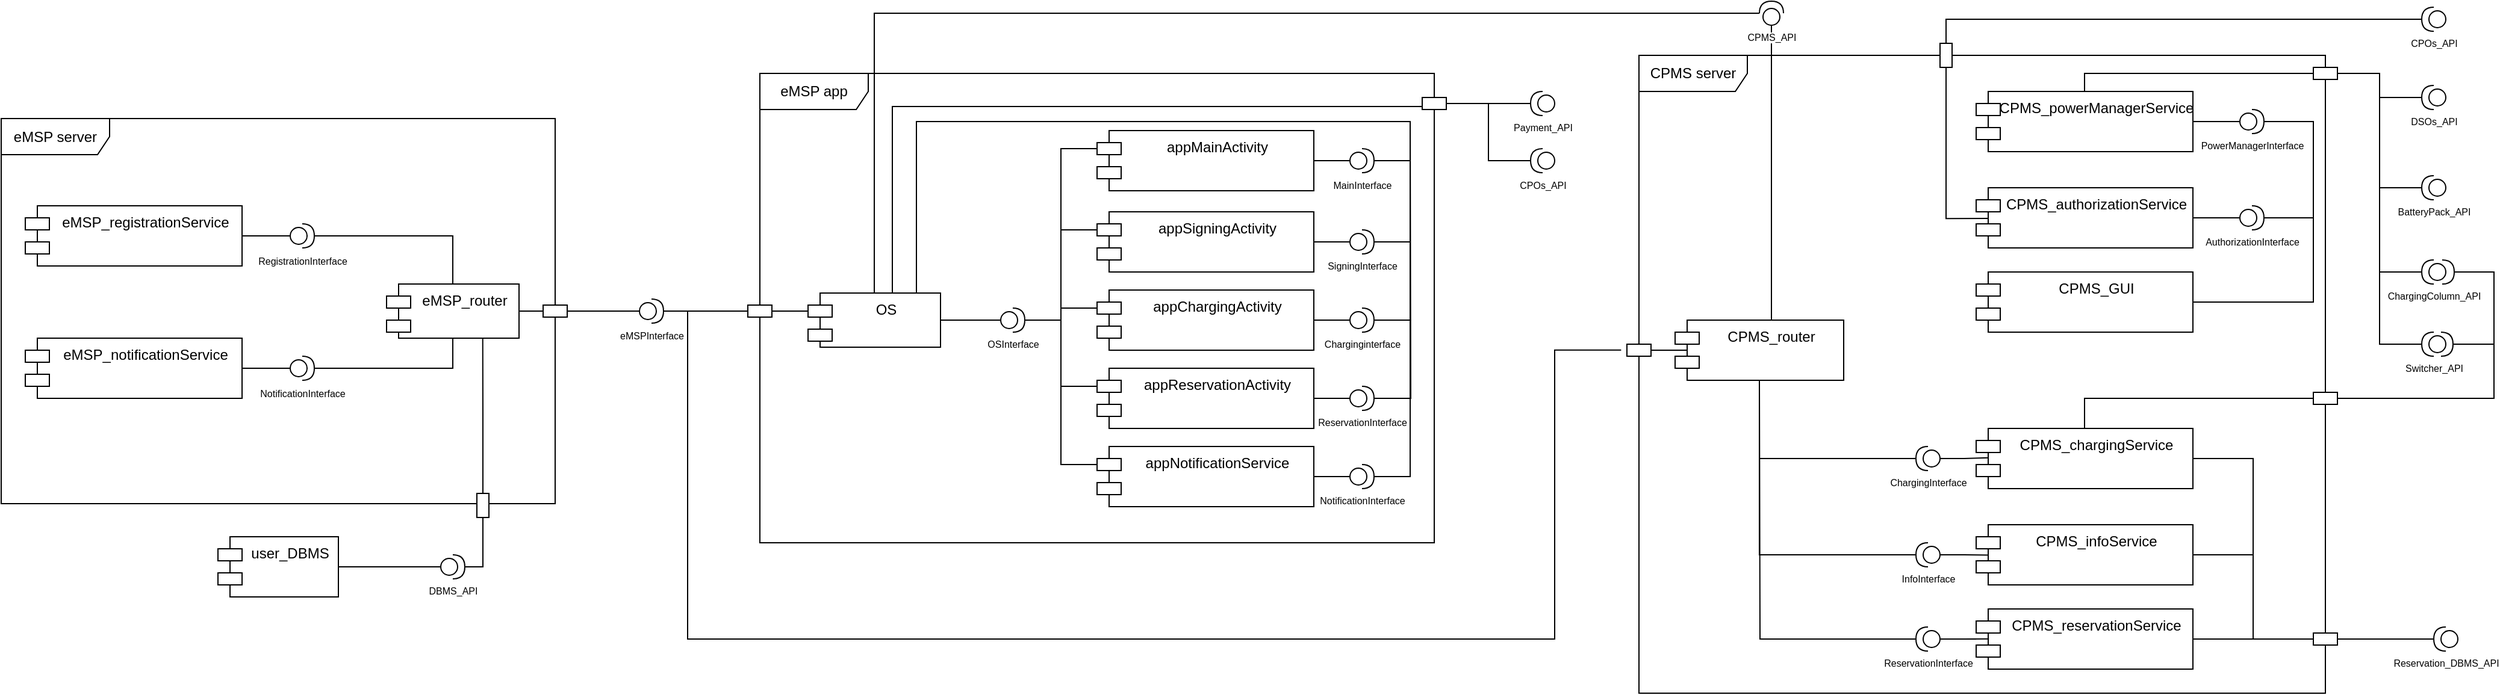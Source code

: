 <mxfile version="20.8.2" type="device"><diagram id="mdkHQGFAIxl82szfIysW" name="Page-1"><mxGraphModel dx="955" dy="492" grid="1" gridSize="10" guides="1" tooltips="1" connect="1" arrows="1" fold="1" page="1" pageScale="1" pageWidth="850" pageHeight="1100" math="0" shadow="0"><root><mxCell id="0"/><mxCell id="1" parent="0"/><mxCell id="HmiX6-Q9uPNIa0NKtFiy-1" value="user_DBMS" style="shape=module;align=left;spacingLeft=20;align=center;verticalAlign=top;" parent="1" vertex="1"><mxGeometry x="410" y="485" width="100" height="50" as="geometry"/></mxCell><mxCell id="HmiX6-Q9uPNIa0NKtFiy-10" value="eMSP server" style="shape=umlFrame;whiteSpace=wrap;html=1;width=90;height=30;" parent="1" vertex="1"><mxGeometry x="230" y="137.5" width="460" height="320" as="geometry"/></mxCell><mxCell id="HmiX6-Q9uPNIa0NKtFiy-11" value="eMSP_registrationService" style="shape=module;align=left;spacingLeft=20;align=center;verticalAlign=top;" parent="1" vertex="1"><mxGeometry x="250" y="210" width="180" height="50" as="geometry"/></mxCell><mxCell id="HmiX6-Q9uPNIa0NKtFiy-12" value="eMSP_notificationService" style="shape=module;align=left;spacingLeft=20;align=center;verticalAlign=top;" parent="1" vertex="1"><mxGeometry x="250" y="320" width="180" height="50" as="geometry"/></mxCell><mxCell id="HmiX6-Q9uPNIa0NKtFiy-72" style="edgeStyle=orthogonalEdgeStyle;rounded=0;orthogonalLoop=1;jettySize=auto;html=1;exitX=1;exitY=0.5;exitDx=0;exitDy=0;entryX=0;entryY=0.5;entryDx=0;entryDy=0;fontSize=8;endArrow=none;endFill=0;" parent="1" source="HmiX6-Q9uPNIa0NKtFiy-13" target="HmiX6-Q9uPNIa0NKtFiy-67" edge="1"><mxGeometry relative="1" as="geometry"/></mxCell><mxCell id="HmiX6-Q9uPNIa0NKtFiy-13" value="eMSP_router" style="shape=module;align=left;spacingLeft=20;align=center;verticalAlign=top;" parent="1" vertex="1"><mxGeometry x="550" y="275" width="110" height="45" as="geometry"/></mxCell><mxCell id="HmiX6-Q9uPNIa0NKtFiy-17" style="edgeStyle=orthogonalEdgeStyle;rounded=0;orthogonalLoop=1;jettySize=auto;html=1;endArrow=none;endFill=0;" parent="1" source="HmiX6-Q9uPNIa0NKtFiy-16" target="HmiX6-Q9uPNIa0NKtFiy-13" edge="1"><mxGeometry relative="1" as="geometry"/></mxCell><mxCell id="HmiX6-Q9uPNIa0NKtFiy-18" style="edgeStyle=orthogonalEdgeStyle;rounded=0;orthogonalLoop=1;jettySize=auto;html=1;exitX=0;exitY=0.5;exitDx=0;exitDy=0;exitPerimeter=0;entryX=1;entryY=0.5;entryDx=0;entryDy=0;endArrow=none;endFill=0;" parent="1" source="HmiX6-Q9uPNIa0NKtFiy-16" target="HmiX6-Q9uPNIa0NKtFiy-11" edge="1"><mxGeometry relative="1" as="geometry"/></mxCell><mxCell id="HmiX6-Q9uPNIa0NKtFiy-16" value="&lt;font style=&quot;font-size: 8px;&quot;&gt;RegistrationInterface&lt;/font&gt;" style="shape=providedRequiredInterface;html=1;verticalLabelPosition=bottom;sketch=0;" parent="1" vertex="1"><mxGeometry x="470" y="225" width="20" height="20" as="geometry"/></mxCell><mxCell id="HmiX6-Q9uPNIa0NKtFiy-23" style="edgeStyle=orthogonalEdgeStyle;rounded=0;orthogonalLoop=1;jettySize=auto;html=1;entryX=1;entryY=0.5;entryDx=0;entryDy=0;endArrow=none;endFill=0;" parent="1" source="HmiX6-Q9uPNIa0NKtFiy-22" target="HmiX6-Q9uPNIa0NKtFiy-12" edge="1"><mxGeometry relative="1" as="geometry"/></mxCell><mxCell id="HmiX6-Q9uPNIa0NKtFiy-24" style="edgeStyle=orthogonalEdgeStyle;rounded=0;orthogonalLoop=1;jettySize=auto;html=1;entryX=0.5;entryY=1;entryDx=0;entryDy=0;endArrow=none;endFill=0;" parent="1" source="HmiX6-Q9uPNIa0NKtFiy-22" target="HmiX6-Q9uPNIa0NKtFiy-13" edge="1"><mxGeometry relative="1" as="geometry"/></mxCell><mxCell id="HmiX6-Q9uPNIa0NKtFiy-22" value="&lt;font style=&quot;font-size: 8px;&quot;&gt;NotificationInterface&lt;/font&gt;" style="shape=providedRequiredInterface;html=1;verticalLabelPosition=bottom;sketch=0;" parent="1" vertex="1"><mxGeometry x="470" y="335" width="20" height="20" as="geometry"/></mxCell><mxCell id="HmiX6-Q9uPNIa0NKtFiy-25" value="eMSP app" style="shape=umlFrame;whiteSpace=wrap;html=1;width=90;height=30;movable=1;resizable=1;rotatable=1;deletable=1;editable=1;connectable=1;" parent="1" vertex="1"><mxGeometry x="860" y="100" width="560" height="390" as="geometry"/></mxCell><mxCell id="HmiX6-Q9uPNIa0NKtFiy-26" value="appMainActivity" style="shape=module;align=left;spacingLeft=20;align=center;verticalAlign=top;" parent="1" vertex="1"><mxGeometry x="1140" y="147.5" width="180" height="50" as="geometry"/></mxCell><mxCell id="HmiX6-Q9uPNIa0NKtFiy-71" style="edgeStyle=orthogonalEdgeStyle;rounded=0;orthogonalLoop=1;jettySize=auto;html=1;entryX=1;entryY=0.5;entryDx=0;entryDy=0;fontSize=8;endArrow=none;endFill=0;exitX=0;exitY=0;exitDx=0;exitDy=15;exitPerimeter=0;" parent="1" source="HmiX6-Q9uPNIa0NKtFiy-28" target="HmiX6-Q9uPNIa0NKtFiy-64" edge="1"><mxGeometry relative="1" as="geometry"/></mxCell><mxCell id="HmiX6-Q9uPNIa0NKtFiy-166" style="edgeStyle=orthogonalEdgeStyle;rounded=0;orthogonalLoop=1;jettySize=auto;html=1;entryX=0;entryY=0.75;entryDx=0;entryDy=0;fontSize=8;endArrow=none;endFill=0;" parent="1" source="HmiX6-Q9uPNIa0NKtFiy-28" target="HmiX6-Q9uPNIa0NKtFiy-76" edge="1"><mxGeometry relative="1" as="geometry"><Array as="points"><mxPoint x="970" y="128"/></Array></mxGeometry></mxCell><mxCell id="HmiX6-Q9uPNIa0NKtFiy-28" value="OS&#10;" style="shape=module;align=left;spacingLeft=20;align=center;verticalAlign=top;" parent="1" vertex="1"><mxGeometry x="900" y="282.5" width="110" height="45" as="geometry"/></mxCell><mxCell id="HmiX6-Q9uPNIa0NKtFiy-36" value="appSigningActivity" style="shape=module;align=left;spacingLeft=20;align=center;verticalAlign=top;" parent="1" vertex="1"><mxGeometry x="1140" y="215" width="180" height="50" as="geometry"/></mxCell><mxCell id="HmiX6-Q9uPNIa0NKtFiy-37" value="appChargingActivity" style="shape=module;align=left;spacingLeft=20;align=center;verticalAlign=top;" parent="1" vertex="1"><mxGeometry x="1140" y="280" width="180" height="50" as="geometry"/></mxCell><mxCell id="HmiX6-Q9uPNIa0NKtFiy-38" value="appReservationActivity" style="shape=module;align=left;spacingLeft=20;align=center;verticalAlign=top;" parent="1" vertex="1"><mxGeometry x="1140" y="345" width="180" height="50" as="geometry"/></mxCell><mxCell id="HmiX6-Q9uPNIa0NKtFiy-39" value="appNotificationService" style="shape=module;align=left;spacingLeft=20;align=center;verticalAlign=top;" parent="1" vertex="1"><mxGeometry x="1140" y="410" width="180" height="50" as="geometry"/></mxCell><mxCell id="HmiX6-Q9uPNIa0NKtFiy-42" style="edgeStyle=orthogonalEdgeStyle;rounded=0;orthogonalLoop=1;jettySize=auto;html=1;entryX=0;entryY=0;entryDx=0;entryDy=15;entryPerimeter=0;fontSize=8;endArrow=none;endFill=0;" parent="1" source="HmiX6-Q9uPNIa0NKtFiy-41" target="HmiX6-Q9uPNIa0NKtFiy-37" edge="1"><mxGeometry relative="1" as="geometry"/></mxCell><mxCell id="HmiX6-Q9uPNIa0NKtFiy-43" style="edgeStyle=orthogonalEdgeStyle;rounded=0;orthogonalLoop=1;jettySize=auto;html=1;entryX=0;entryY=0;entryDx=0;entryDy=15;entryPerimeter=0;fontSize=8;endArrow=none;endFill=0;" parent="1" source="HmiX6-Q9uPNIa0NKtFiy-41" target="HmiX6-Q9uPNIa0NKtFiy-36" edge="1"><mxGeometry relative="1" as="geometry"/></mxCell><mxCell id="HmiX6-Q9uPNIa0NKtFiy-44" style="edgeStyle=orthogonalEdgeStyle;rounded=0;orthogonalLoop=1;jettySize=auto;html=1;entryX=0;entryY=0;entryDx=0;entryDy=15;entryPerimeter=0;fontSize=8;endArrow=none;endFill=0;" parent="1" source="HmiX6-Q9uPNIa0NKtFiy-41" target="HmiX6-Q9uPNIa0NKtFiy-26" edge="1"><mxGeometry relative="1" as="geometry"/></mxCell><mxCell id="HmiX6-Q9uPNIa0NKtFiy-45" style="edgeStyle=orthogonalEdgeStyle;rounded=0;orthogonalLoop=1;jettySize=auto;html=1;entryX=0;entryY=0;entryDx=0;entryDy=15;entryPerimeter=0;fontSize=8;endArrow=none;endFill=0;" parent="1" source="HmiX6-Q9uPNIa0NKtFiy-41" target="HmiX6-Q9uPNIa0NKtFiy-38" edge="1"><mxGeometry relative="1" as="geometry"/></mxCell><mxCell id="HmiX6-Q9uPNIa0NKtFiy-46" style="edgeStyle=orthogonalEdgeStyle;rounded=0;orthogonalLoop=1;jettySize=auto;html=1;entryX=0;entryY=0;entryDx=0;entryDy=15;entryPerimeter=0;fontSize=8;endArrow=none;endFill=0;" parent="1" source="HmiX6-Q9uPNIa0NKtFiy-41" target="HmiX6-Q9uPNIa0NKtFiy-39" edge="1"><mxGeometry relative="1" as="geometry"/></mxCell><mxCell id="HmiX6-Q9uPNIa0NKtFiy-47" style="edgeStyle=orthogonalEdgeStyle;rounded=0;orthogonalLoop=1;jettySize=auto;html=1;fontSize=8;endArrow=none;endFill=0;entryX=1;entryY=0.5;entryDx=0;entryDy=0;" parent="1" source="HmiX6-Q9uPNIa0NKtFiy-41" target="HmiX6-Q9uPNIa0NKtFiy-28" edge="1"><mxGeometry relative="1" as="geometry"><mxPoint x="1010" y="302.5" as="targetPoint"/><Array as="points"/></mxGeometry></mxCell><mxCell id="HmiX6-Q9uPNIa0NKtFiy-41" value="OSInterface" style="shape=providedRequiredInterface;html=1;verticalLabelPosition=bottom;sketch=0;fontSize=8;" parent="1" vertex="1"><mxGeometry x="1060" y="295" width="20" height="20" as="geometry"/></mxCell><mxCell id="HmiX6-Q9uPNIa0NKtFiy-57" style="edgeStyle=orthogonalEdgeStyle;rounded=0;orthogonalLoop=1;jettySize=auto;html=1;entryX=1;entryY=0.5;entryDx=0;entryDy=0;fontSize=8;endArrow=none;endFill=0;" parent="1" source="HmiX6-Q9uPNIa0NKtFiy-48" target="HmiX6-Q9uPNIa0NKtFiy-26" edge="1"><mxGeometry relative="1" as="geometry"/></mxCell><mxCell id="HmiX6-Q9uPNIa0NKtFiy-58" style="edgeStyle=orthogonalEdgeStyle;rounded=0;orthogonalLoop=1;jettySize=auto;html=1;fontSize=8;endArrow=none;endFill=0;" parent="1" source="HmiX6-Q9uPNIa0NKtFiy-48" edge="1"><mxGeometry relative="1" as="geometry"><mxPoint x="990" y="282" as="targetPoint"/><Array as="points"><mxPoint x="1400" y="172"/><mxPoint x="1400" y="140"/><mxPoint x="990" y="140"/><mxPoint x="990" y="282"/></Array></mxGeometry></mxCell><mxCell id="HmiX6-Q9uPNIa0NKtFiy-48" value="MainInterface" style="shape=providedRequiredInterface;html=1;verticalLabelPosition=bottom;sketch=0;fontSize=8;" parent="1" vertex="1"><mxGeometry x="1350" y="162.5" width="20" height="20" as="geometry"/></mxCell><mxCell id="HmiX6-Q9uPNIa0NKtFiy-56" style="edgeStyle=orthogonalEdgeStyle;rounded=0;orthogonalLoop=1;jettySize=auto;html=1;entryX=1;entryY=0.5;entryDx=0;entryDy=0;fontSize=8;endArrow=none;endFill=0;" parent="1" source="HmiX6-Q9uPNIa0NKtFiy-49" target="HmiX6-Q9uPNIa0NKtFiy-36" edge="1"><mxGeometry relative="1" as="geometry"/></mxCell><mxCell id="HmiX6-Q9uPNIa0NKtFiy-60" style="edgeStyle=orthogonalEdgeStyle;rounded=0;orthogonalLoop=1;jettySize=auto;html=1;fontSize=8;endArrow=none;endFill=0;" parent="1" source="HmiX6-Q9uPNIa0NKtFiy-49" edge="1"><mxGeometry relative="1" as="geometry"><mxPoint x="1400" y="140" as="targetPoint"/><Array as="points"><mxPoint x="1400" y="240"/><mxPoint x="1400" y="170"/></Array></mxGeometry></mxCell><mxCell id="HmiX6-Q9uPNIa0NKtFiy-49" value="SigningInterface" style="shape=providedRequiredInterface;html=1;verticalLabelPosition=bottom;sketch=0;fontSize=8;" parent="1" vertex="1"><mxGeometry x="1350" y="230" width="20" height="20" as="geometry"/></mxCell><mxCell id="HmiX6-Q9uPNIa0NKtFiy-55" style="edgeStyle=orthogonalEdgeStyle;rounded=0;orthogonalLoop=1;jettySize=auto;html=1;entryX=1;entryY=0.5;entryDx=0;entryDy=0;fontSize=8;endArrow=none;endFill=0;" parent="1" source="HmiX6-Q9uPNIa0NKtFiy-50" target="HmiX6-Q9uPNIa0NKtFiy-37" edge="1"><mxGeometry relative="1" as="geometry"/></mxCell><mxCell id="HmiX6-Q9uPNIa0NKtFiy-61" style="edgeStyle=orthogonalEdgeStyle;rounded=0;orthogonalLoop=1;jettySize=auto;html=1;fontSize=8;endArrow=none;endFill=0;" parent="1" source="HmiX6-Q9uPNIa0NKtFiy-50" edge="1"><mxGeometry relative="1" as="geometry"><mxPoint x="1400" y="140" as="targetPoint"/><Array as="points"><mxPoint x="1400" y="305"/><mxPoint x="1400" y="240"/></Array></mxGeometry></mxCell><mxCell id="HmiX6-Q9uPNIa0NKtFiy-50" value="Charginginterface" style="shape=providedRequiredInterface;html=1;verticalLabelPosition=bottom;sketch=0;fontSize=8;" parent="1" vertex="1"><mxGeometry x="1350" y="295" width="20" height="20" as="geometry"/></mxCell><mxCell id="HmiX6-Q9uPNIa0NKtFiy-54" style="edgeStyle=orthogonalEdgeStyle;rounded=0;orthogonalLoop=1;jettySize=auto;html=1;entryX=1;entryY=0.5;entryDx=0;entryDy=0;fontSize=8;endArrow=none;endFill=0;" parent="1" source="HmiX6-Q9uPNIa0NKtFiy-51" target="HmiX6-Q9uPNIa0NKtFiy-38" edge="1"><mxGeometry relative="1" as="geometry"/></mxCell><mxCell id="HmiX6-Q9uPNIa0NKtFiy-73" style="edgeStyle=orthogonalEdgeStyle;rounded=0;orthogonalLoop=1;jettySize=auto;html=1;fontSize=8;endArrow=none;endFill=0;" parent="1" source="HmiX6-Q9uPNIa0NKtFiy-51" edge="1"><mxGeometry relative="1" as="geometry"><mxPoint x="1400.0" y="140" as="targetPoint"/></mxGeometry></mxCell><mxCell id="HmiX6-Q9uPNIa0NKtFiy-51" value="ReservationInterface" style="shape=providedRequiredInterface;html=1;verticalLabelPosition=bottom;sketch=0;fontSize=8;" parent="1" vertex="1"><mxGeometry x="1350" y="360" width="20" height="20" as="geometry"/></mxCell><mxCell id="HmiX6-Q9uPNIa0NKtFiy-53" style="edgeStyle=orthogonalEdgeStyle;rounded=0;orthogonalLoop=1;jettySize=auto;html=1;entryX=1;entryY=0.5;entryDx=0;entryDy=0;fontSize=8;endArrow=none;endFill=0;" parent="1" source="HmiX6-Q9uPNIa0NKtFiy-52" target="HmiX6-Q9uPNIa0NKtFiy-39" edge="1"><mxGeometry relative="1" as="geometry"/></mxCell><mxCell id="HmiX6-Q9uPNIa0NKtFiy-63" style="edgeStyle=orthogonalEdgeStyle;rounded=0;orthogonalLoop=1;jettySize=auto;html=1;fontSize=8;endArrow=none;endFill=0;" parent="1" source="HmiX6-Q9uPNIa0NKtFiy-52" edge="1"><mxGeometry relative="1" as="geometry"><mxPoint x="1400" y="140" as="targetPoint"/><Array as="points"><mxPoint x="1400" y="435"/><mxPoint x="1400" y="370"/></Array></mxGeometry></mxCell><mxCell id="HmiX6-Q9uPNIa0NKtFiy-52" value="NotificationInterface" style="shape=providedRequiredInterface;html=1;verticalLabelPosition=bottom;sketch=0;fontSize=8;" parent="1" vertex="1"><mxGeometry x="1350" y="425" width="20" height="20" as="geometry"/></mxCell><mxCell id="HmiX6-Q9uPNIa0NKtFiy-64" value="" style="rounded=0;whiteSpace=wrap;html=1;fontSize=8;" parent="1" vertex="1"><mxGeometry x="850" y="292.5" width="20" height="10" as="geometry"/></mxCell><mxCell id="HmiX6-Q9uPNIa0NKtFiy-69" style="edgeStyle=orthogonalEdgeStyle;rounded=0;orthogonalLoop=1;jettySize=auto;html=1;exitX=1;exitY=0.5;exitDx=0;exitDy=0;entryX=0;entryY=0.5;entryDx=0;entryDy=0;entryPerimeter=0;fontSize=8;endArrow=none;endFill=0;" parent="1" source="HmiX6-Q9uPNIa0NKtFiy-67" target="HmiX6-Q9uPNIa0NKtFiy-68" edge="1"><mxGeometry relative="1" as="geometry"/></mxCell><mxCell id="HmiX6-Q9uPNIa0NKtFiy-67" value="" style="rounded=0;whiteSpace=wrap;html=1;fontSize=8;" parent="1" vertex="1"><mxGeometry x="680" y="292.5" width="20" height="10" as="geometry"/></mxCell><mxCell id="HmiX6-Q9uPNIa0NKtFiy-70" style="edgeStyle=orthogonalEdgeStyle;rounded=0;orthogonalLoop=1;jettySize=auto;html=1;entryX=0;entryY=0.5;entryDx=0;entryDy=0;fontSize=8;endArrow=none;endFill=0;" parent="1" source="HmiX6-Q9uPNIa0NKtFiy-68" target="HmiX6-Q9uPNIa0NKtFiy-64" edge="1"><mxGeometry relative="1" as="geometry"/></mxCell><mxCell id="HmiX6-Q9uPNIa0NKtFiy-68" value="eMSPInterface" style="shape=providedRequiredInterface;html=1;verticalLabelPosition=bottom;sketch=0;fontSize=8;" parent="1" vertex="1"><mxGeometry x="760" y="287.5" width="20" height="20" as="geometry"/></mxCell><mxCell id="HmiX6-Q9uPNIa0NKtFiy-93" style="edgeStyle=orthogonalEdgeStyle;rounded=0;orthogonalLoop=1;jettySize=auto;html=1;entryX=1;entryY=0.5;entryDx=0;entryDy=0;entryPerimeter=0;fontSize=8;endArrow=none;endFill=0;" parent="1" source="HmiX6-Q9uPNIa0NKtFiy-76" target="HmiX6-Q9uPNIa0NKtFiy-92" edge="1"><mxGeometry relative="1" as="geometry"/></mxCell><mxCell id="HmiX6-Q9uPNIa0NKtFiy-76" value="" style="rounded=0;whiteSpace=wrap;html=1;fontSize=8;" parent="1" vertex="1"><mxGeometry x="1410" y="120" width="20" height="10" as="geometry"/></mxCell><mxCell id="HmiX6-Q9uPNIa0NKtFiy-92" value="Payment_API" style="shape=providedRequiredInterface;html=1;verticalLabelPosition=bottom;sketch=0;fontSize=8;direction=west;" parent="1" vertex="1"><mxGeometry x="1500" y="115" width="20" height="20" as="geometry"/></mxCell><mxCell id="HmiX6-Q9uPNIa0NKtFiy-97" style="edgeStyle=orthogonalEdgeStyle;rounded=0;orthogonalLoop=1;jettySize=auto;html=1;entryX=1;entryY=0.5;entryDx=0;entryDy=0;entryPerimeter=0;fontSize=8;endArrow=none;endFill=0;exitX=1;exitY=0.5;exitDx=0;exitDy=0;" parent="1" source="HmiX6-Q9uPNIa0NKtFiy-94" target="HmiX6-Q9uPNIa0NKtFiy-96" edge="1"><mxGeometry relative="1" as="geometry"><Array as="points"><mxPoint x="630" y="510"/></Array></mxGeometry></mxCell><mxCell id="CHpz6IPj0Sgm-nXFwzNv-1" style="edgeStyle=orthogonalEdgeStyle;rounded=0;orthogonalLoop=1;jettySize=auto;html=1;entryX=0.726;entryY=1.005;entryDx=0;entryDy=0;entryPerimeter=0;endArrow=none;endFill=0;" parent="1" source="HmiX6-Q9uPNIa0NKtFiy-94" target="HmiX6-Q9uPNIa0NKtFiy-13" edge="1"><mxGeometry relative="1" as="geometry"/></mxCell><mxCell id="HmiX6-Q9uPNIa0NKtFiy-94" value="" style="rounded=0;whiteSpace=wrap;html=1;fontSize=8;direction=south;" parent="1" vertex="1"><mxGeometry x="625" y="449" width="10" height="20" as="geometry"/></mxCell><mxCell id="HmiX6-Q9uPNIa0NKtFiy-98" style="edgeStyle=orthogonalEdgeStyle;rounded=0;orthogonalLoop=1;jettySize=auto;html=1;entryX=1;entryY=0.5;entryDx=0;entryDy=0;fontSize=8;endArrow=none;endFill=0;" parent="1" source="HmiX6-Q9uPNIa0NKtFiy-96" target="HmiX6-Q9uPNIa0NKtFiy-1" edge="1"><mxGeometry relative="1" as="geometry"/></mxCell><mxCell id="HmiX6-Q9uPNIa0NKtFiy-96" value="DBMS_API" style="shape=providedRequiredInterface;html=1;verticalLabelPosition=bottom;sketch=0;fontSize=8;direction=east;" parent="1" vertex="1"><mxGeometry x="595" y="500" width="20" height="20" as="geometry"/></mxCell><mxCell id="HmiX6-Q9uPNIa0NKtFiy-100" style="edgeStyle=orthogonalEdgeStyle;rounded=0;orthogonalLoop=1;jettySize=auto;html=1;entryX=1;entryY=0.5;entryDx=0;entryDy=0;fontSize=8;endArrow=none;endFill=0;" parent="1" source="HmiX6-Q9uPNIa0NKtFiy-99" target="HmiX6-Q9uPNIa0NKtFiy-76" edge="1"><mxGeometry relative="1" as="geometry"/></mxCell><mxCell id="HmiX6-Q9uPNIa0NKtFiy-99" value="CPOs_API" style="shape=providedRequiredInterface;html=1;verticalLabelPosition=bottom;sketch=0;fontSize=8;direction=west;" parent="1" vertex="1"><mxGeometry x="1500" y="162.5" width="20" height="20" as="geometry"/></mxCell><mxCell id="HmiX6-Q9uPNIa0NKtFiy-101" value="CPMS server" style="shape=umlFrame;whiteSpace=wrap;html=1;width=90;height=30;movable=1;resizable=1;rotatable=1;deletable=1;editable=1;connectable=1;" parent="1" vertex="1"><mxGeometry x="1590" y="85" width="570" height="530" as="geometry"/></mxCell><mxCell id="HmiX6-Q9uPNIa0NKtFiy-112" style="edgeStyle=orthogonalEdgeStyle;rounded=0;orthogonalLoop=1;jettySize=auto;html=1;entryX=1;entryY=0.5;entryDx=0;entryDy=0;entryPerimeter=0;fontSize=8;endArrow=none;endFill=0;movable=1;resizable=1;rotatable=1;deletable=1;editable=1;connectable=1;" parent="1" source="HmiX6-Q9uPNIa0NKtFiy-102" target="HmiX6-Q9uPNIa0NKtFiy-110" edge="1"><mxGeometry relative="1" as="geometry"><Array as="points"><mxPoint x="2150" y="290"/><mxPoint x="2150" y="140"/></Array></mxGeometry></mxCell><mxCell id="HmiX6-Q9uPNIa0NKtFiy-113" style="edgeStyle=orthogonalEdgeStyle;rounded=0;orthogonalLoop=1;jettySize=auto;html=1;entryX=1;entryY=0.5;entryDx=0;entryDy=0;entryPerimeter=0;fontSize=8;endArrow=none;endFill=0;movable=1;resizable=1;rotatable=1;deletable=1;editable=1;connectable=1;" parent="1" source="HmiX6-Q9uPNIa0NKtFiy-102" target="HmiX6-Q9uPNIa0NKtFiy-109" edge="1"><mxGeometry relative="1" as="geometry"><Array as="points"><mxPoint x="2150" y="290"/><mxPoint x="2150" y="220"/></Array></mxGeometry></mxCell><mxCell id="HmiX6-Q9uPNIa0NKtFiy-102" value="CPMS_GUI" style="shape=module;align=left;spacingLeft=20;align=center;verticalAlign=top;movable=1;resizable=1;rotatable=1;deletable=1;editable=1;connectable=1;" parent="1" vertex="1"><mxGeometry x="1870" y="265" width="180" height="50" as="geometry"/></mxCell><mxCell id="HmiX6-Q9uPNIa0NKtFiy-115" style="edgeStyle=orthogonalEdgeStyle;rounded=0;orthogonalLoop=1;jettySize=auto;html=1;entryX=0;entryY=0.5;entryDx=0;entryDy=0;entryPerimeter=0;fontSize=8;endArrow=none;endFill=0;movable=1;resizable=1;rotatable=1;deletable=1;editable=1;connectable=1;" parent="1" source="HmiX6-Q9uPNIa0NKtFiy-103" target="HmiX6-Q9uPNIa0NKtFiy-110" edge="1"><mxGeometry relative="1" as="geometry"/></mxCell><mxCell id="HmiX6-Q9uPNIa0NKtFiy-148" style="edgeStyle=orthogonalEdgeStyle;rounded=0;orthogonalLoop=1;jettySize=auto;html=1;entryX=0;entryY=0.5;entryDx=0;entryDy=0;fontSize=8;endArrow=none;endFill=0;movable=1;resizable=1;rotatable=1;deletable=1;editable=1;connectable=1;" parent="1" source="HmiX6-Q9uPNIa0NKtFiy-103" target="HmiX6-Q9uPNIa0NKtFiy-147" edge="1"><mxGeometry relative="1" as="geometry"><Array as="points"><mxPoint x="1960" y="100"/></Array></mxGeometry></mxCell><mxCell id="HmiX6-Q9uPNIa0NKtFiy-103" value="CPMS_powerManagerService" style="shape=module;align=left;spacingLeft=20;align=center;verticalAlign=top;movable=1;resizable=1;rotatable=1;deletable=1;editable=1;connectable=1;" parent="1" vertex="1"><mxGeometry x="1870" y="115" width="180" height="50" as="geometry"/></mxCell><mxCell id="HmiX6-Q9uPNIa0NKtFiy-114" style="edgeStyle=orthogonalEdgeStyle;rounded=0;orthogonalLoop=1;jettySize=auto;html=1;entryX=0;entryY=0.5;entryDx=0;entryDy=0;entryPerimeter=0;fontSize=8;endArrow=none;endFill=0;movable=1;resizable=1;rotatable=1;deletable=1;editable=1;connectable=1;" parent="1" source="HmiX6-Q9uPNIa0NKtFiy-104" target="HmiX6-Q9uPNIa0NKtFiy-109" edge="1"><mxGeometry relative="1" as="geometry"/></mxCell><mxCell id="HmiX6-Q9uPNIa0NKtFiy-144" style="edgeStyle=orthogonalEdgeStyle;rounded=0;orthogonalLoop=1;jettySize=auto;html=1;entryX=1;entryY=0.5;entryDx=0;entryDy=0;fontSize=8;endArrow=none;endFill=0;exitX=0.058;exitY=0.511;exitDx=0;exitDy=0;exitPerimeter=0;movable=1;resizable=1;rotatable=1;deletable=1;editable=1;connectable=1;" parent="1" source="HmiX6-Q9uPNIa0NKtFiy-104" target="HmiX6-Q9uPNIa0NKtFiy-141" edge="1"><mxGeometry relative="1" as="geometry"/></mxCell><mxCell id="HmiX6-Q9uPNIa0NKtFiy-104" value="CPMS_authorizationService" style="shape=module;align=left;spacingLeft=20;align=center;verticalAlign=top;movable=1;resizable=1;rotatable=1;deletable=1;editable=1;connectable=1;" parent="1" vertex="1"><mxGeometry x="1870" y="195" width="180" height="50" as="geometry"/></mxCell><mxCell id="HmiX6-Q9uPNIa0NKtFiy-119" style="edgeStyle=orthogonalEdgeStyle;rounded=0;orthogonalLoop=1;jettySize=auto;html=1;entryX=0;entryY=0.5;entryDx=0;entryDy=0;fontSize=8;endArrow=none;endFill=0;movable=1;resizable=1;rotatable=1;deletable=1;editable=1;connectable=1;" parent="1" source="HmiX6-Q9uPNIa0NKtFiy-105" target="HmiX6-Q9uPNIa0NKtFiy-118" edge="1"><mxGeometry relative="1" as="geometry"/></mxCell><mxCell id="HmiX6-Q9uPNIa0NKtFiy-163" style="edgeStyle=orthogonalEdgeStyle;rounded=0;orthogonalLoop=1;jettySize=auto;html=1;entryX=0;entryY=0.5;entryDx=0;entryDy=0;fontSize=8;endArrow=none;endFill=0;movable=1;resizable=1;rotatable=1;deletable=1;editable=1;connectable=1;" parent="1" source="HmiX6-Q9uPNIa0NKtFiy-105" target="HmiX6-Q9uPNIa0NKtFiy-162" edge="1"><mxGeometry relative="1" as="geometry"><Array as="points"><mxPoint x="1960" y="370"/></Array></mxGeometry></mxCell><mxCell id="HmiX6-Q9uPNIa0NKtFiy-105" value="CPMS_chargingService" style="shape=module;align=left;spacingLeft=20;align=center;verticalAlign=top;movable=1;resizable=1;rotatable=1;deletable=1;editable=1;connectable=1;" parent="1" vertex="1"><mxGeometry x="1870" y="395" width="180" height="50" as="geometry"/></mxCell><mxCell id="HmiX6-Q9uPNIa0NKtFiy-120" style="edgeStyle=orthogonalEdgeStyle;rounded=0;orthogonalLoop=1;jettySize=auto;html=1;entryX=0;entryY=0.5;entryDx=0;entryDy=0;fontSize=8;endArrow=none;endFill=0;movable=1;resizable=1;rotatable=1;deletable=1;editable=1;connectable=1;" parent="1" source="HmiX6-Q9uPNIa0NKtFiy-106" target="HmiX6-Q9uPNIa0NKtFiy-118" edge="1"><mxGeometry relative="1" as="geometry"/></mxCell><mxCell id="HmiX6-Q9uPNIa0NKtFiy-106" value="CPMS_infoService" style="shape=module;align=left;spacingLeft=20;align=center;verticalAlign=top;movable=1;resizable=1;rotatable=1;deletable=1;editable=1;connectable=1;" parent="1" vertex="1"><mxGeometry x="1870" y="475" width="180" height="50" as="geometry"/></mxCell><mxCell id="HmiX6-Q9uPNIa0NKtFiy-121" style="edgeStyle=orthogonalEdgeStyle;rounded=0;orthogonalLoop=1;jettySize=auto;html=1;entryX=0;entryY=0.5;entryDx=0;entryDy=0;fontSize=8;endArrow=none;endFill=0;movable=1;resizable=1;rotatable=1;deletable=1;editable=1;connectable=1;" parent="1" source="HmiX6-Q9uPNIa0NKtFiy-107" target="HmiX6-Q9uPNIa0NKtFiy-118" edge="1"><mxGeometry relative="1" as="geometry"/></mxCell><mxCell id="HmiX6-Q9uPNIa0NKtFiy-137" value="" style="edgeStyle=orthogonalEdgeStyle;rounded=0;orthogonalLoop=1;jettySize=auto;html=1;fontSize=8;endArrow=none;endFill=0;movable=1;resizable=1;rotatable=1;deletable=1;editable=1;connectable=1;" parent="1" source="HmiX6-Q9uPNIa0NKtFiy-107" target="HmiX6-Q9uPNIa0NKtFiy-127" edge="1"><mxGeometry relative="1" as="geometry"/></mxCell><mxCell id="HmiX6-Q9uPNIa0NKtFiy-107" value="CPMS_reservationService" style="shape=module;align=left;spacingLeft=20;align=center;verticalAlign=top;movable=1;resizable=1;rotatable=1;deletable=1;editable=1;connectable=1;" parent="1" vertex="1"><mxGeometry x="1870" y="545" width="180" height="50" as="geometry"/></mxCell><mxCell id="HmiX6-Q9uPNIa0NKtFiy-128" style="edgeStyle=orthogonalEdgeStyle;rounded=0;orthogonalLoop=1;jettySize=auto;html=1;entryX=1;entryY=0.5;entryDx=0;entryDy=0;entryPerimeter=0;fontSize=8;endArrow=none;endFill=0;movable=1;resizable=1;rotatable=1;deletable=1;editable=1;connectable=1;" parent="1" source="HmiX6-Q9uPNIa0NKtFiy-108" target="HmiX6-Q9uPNIa0NKtFiy-123" edge="1"><mxGeometry relative="1" as="geometry"><Array as="points"><mxPoint x="1690" y="420"/></Array></mxGeometry></mxCell><mxCell id="HmiX6-Q9uPNIa0NKtFiy-108" value="CPMS_router" style="shape=module;align=left;spacingLeft=20;align=center;verticalAlign=top;movable=1;resizable=1;rotatable=1;deletable=1;editable=1;connectable=1;" parent="1" vertex="1"><mxGeometry x="1620" y="305" width="140" height="50" as="geometry"/></mxCell><mxCell id="HmiX6-Q9uPNIa0NKtFiy-109" value="AuthorizationInterface" style="shape=providedRequiredInterface;html=1;verticalLabelPosition=bottom;sketch=0;fontSize=8;movable=1;resizable=1;rotatable=1;deletable=1;editable=1;connectable=1;" parent="1" vertex="1"><mxGeometry x="2089" y="210" width="20" height="20" as="geometry"/></mxCell><mxCell id="HmiX6-Q9uPNIa0NKtFiy-110" value="PowerManagerInterface" style="shape=providedRequiredInterface;html=1;verticalLabelPosition=bottom;sketch=0;fontSize=8;movable=1;resizable=1;rotatable=1;deletable=1;editable=1;connectable=1;" parent="1" vertex="1"><mxGeometry x="2089" y="130" width="20" height="20" as="geometry"/></mxCell><mxCell id="HmiX6-Q9uPNIa0NKtFiy-117" value="Reservation_DBMS_API" style="shape=providedRequiredInterface;html=1;verticalLabelPosition=bottom;sketch=0;fontSize=8;direction=west;movable=1;resizable=1;rotatable=1;deletable=1;editable=1;connectable=1;" parent="1" vertex="1"><mxGeometry x="2250" y="560" width="20" height="20" as="geometry"/></mxCell><mxCell id="HmiX6-Q9uPNIa0NKtFiy-122" style="edgeStyle=orthogonalEdgeStyle;rounded=0;orthogonalLoop=1;jettySize=auto;html=1;entryX=1;entryY=0.5;entryDx=0;entryDy=0;entryPerimeter=0;fontSize=8;endArrow=none;endFill=0;movable=1;resizable=1;rotatable=1;deletable=1;editable=1;connectable=1;" parent="1" source="HmiX6-Q9uPNIa0NKtFiy-118" target="HmiX6-Q9uPNIa0NKtFiy-117" edge="1"><mxGeometry relative="1" as="geometry"/></mxCell><mxCell id="HmiX6-Q9uPNIa0NKtFiy-118" value="" style="rounded=0;whiteSpace=wrap;html=1;fontSize=8;movable=1;resizable=1;rotatable=1;deletable=1;editable=1;connectable=1;" parent="1" vertex="1"><mxGeometry x="2150" y="565" width="20" height="10" as="geometry"/></mxCell><mxCell id="HmiX6-Q9uPNIa0NKtFiy-133" style="edgeStyle=orthogonalEdgeStyle;rounded=0;orthogonalLoop=1;jettySize=auto;html=1;fontSize=8;endArrow=none;endFill=0;entryX=0.056;entryY=0.488;entryDx=0;entryDy=0;entryPerimeter=0;movable=1;resizable=1;rotatable=1;deletable=1;editable=1;connectable=1;" parent="1" source="HmiX6-Q9uPNIa0NKtFiy-123" target="HmiX6-Q9uPNIa0NKtFiy-105" edge="1"><mxGeometry relative="1" as="geometry"/></mxCell><mxCell id="HmiX6-Q9uPNIa0NKtFiy-123" value="ChargingInterface" style="shape=providedRequiredInterface;html=1;verticalLabelPosition=bottom;sketch=0;fontSize=8;direction=west;movable=1;resizable=1;rotatable=1;deletable=1;editable=1;connectable=1;" parent="1" vertex="1"><mxGeometry x="1820" y="410" width="20" height="20" as="geometry"/></mxCell><mxCell id="HmiX6-Q9uPNIa0NKtFiy-129" style="edgeStyle=orthogonalEdgeStyle;rounded=0;orthogonalLoop=1;jettySize=auto;html=1;entryX=0.5;entryY=1;entryDx=0;entryDy=0;fontSize=8;endArrow=none;endFill=0;movable=1;resizable=1;rotatable=1;deletable=1;editable=1;connectable=1;" parent="1" source="HmiX6-Q9uPNIa0NKtFiy-126" target="HmiX6-Q9uPNIa0NKtFiy-108" edge="1"><mxGeometry relative="1" as="geometry"/></mxCell><mxCell id="HmiX6-Q9uPNIa0NKtFiy-132" style="edgeStyle=orthogonalEdgeStyle;rounded=0;orthogonalLoop=1;jettySize=auto;html=1;fontSize=8;endArrow=none;endFill=0;entryX=0.058;entryY=0.505;entryDx=0;entryDy=0;entryPerimeter=0;movable=1;resizable=1;rotatable=1;deletable=1;editable=1;connectable=1;" parent="1" source="HmiX6-Q9uPNIa0NKtFiy-126" target="HmiX6-Q9uPNIa0NKtFiy-106" edge="1"><mxGeometry relative="1" as="geometry"/></mxCell><mxCell id="HmiX6-Q9uPNIa0NKtFiy-126" value="InfoInterface" style="shape=providedRequiredInterface;html=1;verticalLabelPosition=bottom;sketch=0;fontSize=8;direction=west;movable=1;resizable=1;rotatable=1;deletable=1;editable=1;connectable=1;" parent="1" vertex="1"><mxGeometry x="1820" y="490" width="20" height="20" as="geometry"/></mxCell><mxCell id="HmiX6-Q9uPNIa0NKtFiy-130" style="edgeStyle=orthogonalEdgeStyle;rounded=0;orthogonalLoop=1;jettySize=auto;html=1;fontSize=8;endArrow=none;endFill=0;movable=0;resizable=0;rotatable=0;deletable=0;editable=0;connectable=0;" parent="1" source="HmiX6-Q9uPNIa0NKtFiy-127" edge="1"><mxGeometry relative="1" as="geometry"><mxPoint x="1690" y="355.0" as="targetPoint"/></mxGeometry></mxCell><mxCell id="HmiX6-Q9uPNIa0NKtFiy-131" style="edgeStyle=orthogonalEdgeStyle;rounded=0;orthogonalLoop=1;jettySize=auto;html=1;fontSize=8;endArrow=none;endFill=0;entryX=0.059;entryY=0.497;entryDx=0;entryDy=0;entryPerimeter=0;movable=1;resizable=1;rotatable=1;deletable=1;editable=1;connectable=1;" parent="1" source="HmiX6-Q9uPNIa0NKtFiy-127" target="HmiX6-Q9uPNIa0NKtFiy-107" edge="1"><mxGeometry relative="1" as="geometry"/></mxCell><mxCell id="HmiX6-Q9uPNIa0NKtFiy-127" value="ReservationInterface" style="shape=providedRequiredInterface;html=1;verticalLabelPosition=bottom;sketch=0;fontSize=8;direction=west;movable=1;resizable=1;rotatable=1;deletable=1;editable=1;connectable=1;" parent="1" vertex="1"><mxGeometry x="1820" y="560" width="20" height="20" as="geometry"/></mxCell><mxCell id="HmiX6-Q9uPNIa0NKtFiy-135" style="edgeStyle=orthogonalEdgeStyle;rounded=0;orthogonalLoop=1;jettySize=auto;html=1;fontSize=8;endArrow=none;endFill=0;movable=1;resizable=1;rotatable=1;deletable=1;editable=1;connectable=1;" parent="1" edge="1"><mxGeometry relative="1" as="geometry"><mxPoint x="1600" y="330" as="sourcePoint"/><mxPoint x="1630" y="330" as="targetPoint"/></mxGeometry></mxCell><mxCell id="HmiX6-Q9uPNIa0NKtFiy-136" style="edgeStyle=orthogonalEdgeStyle;rounded=0;orthogonalLoop=1;jettySize=auto;html=1;fontSize=8;endArrow=none;endFill=0;exitX=-0.026;exitY=0.462;exitDx=0;exitDy=0;exitPerimeter=0;" parent="1" edge="1" source="HmiX6-Q9uPNIa0NKtFiy-101"><mxGeometry relative="1" as="geometry"><mxPoint x="800" y="298" as="targetPoint"/><mxPoint x="860.0" y="803.0" as="sourcePoint"/><Array as="points"><mxPoint x="1520" y="330"/><mxPoint x="1520" y="570"/><mxPoint x="800" y="570"/></Array></mxGeometry></mxCell><mxCell id="HmiX6-Q9uPNIa0NKtFiy-134" value="" style="rounded=0;whiteSpace=wrap;html=1;fontSize=8;movable=1;resizable=1;rotatable=1;deletable=1;editable=1;connectable=1;" parent="1" vertex="1"><mxGeometry x="1580" y="325" width="20" height="10" as="geometry"/></mxCell><mxCell id="HmiX6-Q9uPNIa0NKtFiy-138" value="CPOs_API" style="shape=providedRequiredInterface;html=1;verticalLabelPosition=bottom;sketch=0;fontSize=8;direction=west;movable=1;resizable=1;rotatable=1;deletable=1;editable=1;connectable=1;" parent="1" vertex="1"><mxGeometry x="2240" y="45" width="20" height="20" as="geometry"/></mxCell><mxCell id="HmiX6-Q9uPNIa0NKtFiy-145" style="edgeStyle=orthogonalEdgeStyle;rounded=0;orthogonalLoop=1;jettySize=auto;html=1;entryX=1;entryY=0.5;entryDx=0;entryDy=0;entryPerimeter=0;fontSize=8;endArrow=none;endFill=0;movable=1;resizable=1;rotatable=1;deletable=1;editable=1;connectable=1;" parent="1" source="HmiX6-Q9uPNIa0NKtFiy-141" target="HmiX6-Q9uPNIa0NKtFiy-138" edge="1"><mxGeometry relative="1" as="geometry"><Array as="points"><mxPoint x="1845" y="55"/></Array></mxGeometry></mxCell><mxCell id="HmiX6-Q9uPNIa0NKtFiy-141" value="" style="rounded=0;whiteSpace=wrap;html=1;fontSize=8;direction=south;movable=1;resizable=1;rotatable=1;deletable=1;editable=1;connectable=1;" parent="1" vertex="1"><mxGeometry x="1840" y="75" width="10" height="20" as="geometry"/></mxCell><mxCell id="HmiX6-Q9uPNIa0NKtFiy-154" style="edgeStyle=orthogonalEdgeStyle;rounded=0;orthogonalLoop=1;jettySize=auto;html=1;entryX=1;entryY=0.5;entryDx=0;entryDy=0;entryPerimeter=0;fontSize=8;endArrow=none;endFill=0;movable=1;resizable=1;rotatable=1;deletable=1;editable=1;connectable=1;" parent="1" source="HmiX6-Q9uPNIa0NKtFiy-147" target="HmiX6-Q9uPNIa0NKtFiy-152" edge="1"><mxGeometry relative="1" as="geometry"/></mxCell><mxCell id="HmiX6-Q9uPNIa0NKtFiy-155" style="edgeStyle=orthogonalEdgeStyle;rounded=0;orthogonalLoop=1;jettySize=auto;html=1;entryX=1;entryY=0.5;entryDx=0;entryDy=0;entryPerimeter=0;fontSize=8;endArrow=none;endFill=0;movable=1;resizable=1;rotatable=1;deletable=1;editable=1;connectable=1;" parent="1" source="HmiX6-Q9uPNIa0NKtFiy-147" target="HmiX6-Q9uPNIa0NKtFiy-149" edge="1"><mxGeometry relative="1" as="geometry"/></mxCell><mxCell id="HmiX6-Q9uPNIa0NKtFiy-156" style="edgeStyle=orthogonalEdgeStyle;rounded=0;orthogonalLoop=1;jettySize=auto;html=1;entryX=1;entryY=0.5;entryDx=0;entryDy=0;entryPerimeter=0;fontSize=8;endArrow=none;endFill=0;movable=1;resizable=1;rotatable=1;deletable=1;editable=1;connectable=1;" parent="1" source="HmiX6-Q9uPNIa0NKtFiy-147" target="HmiX6-Q9uPNIa0NKtFiy-150" edge="1"><mxGeometry relative="1" as="geometry"/></mxCell><mxCell id="HmiX6-Q9uPNIa0NKtFiy-157" style="edgeStyle=orthogonalEdgeStyle;rounded=0;orthogonalLoop=1;jettySize=auto;html=1;entryX=1;entryY=0.5;entryDx=0;entryDy=0;entryPerimeter=0;fontSize=8;endArrow=none;endFill=0;movable=1;resizable=1;rotatable=1;deletable=1;editable=1;connectable=1;" parent="1" source="HmiX6-Q9uPNIa0NKtFiy-147" target="HmiX6-Q9uPNIa0NKtFiy-151" edge="1"><mxGeometry relative="1" as="geometry"/></mxCell><mxCell id="HmiX6-Q9uPNIa0NKtFiy-147" value="" style="rounded=0;whiteSpace=wrap;html=1;fontSize=8;movable=1;resizable=1;rotatable=1;deletable=1;editable=1;connectable=1;" parent="1" vertex="1"><mxGeometry x="2150" y="95" width="20" height="10" as="geometry"/></mxCell><mxCell id="HmiX6-Q9uPNIa0NKtFiy-149" value="ChargingColumn_API" style="shape=providedRequiredInterface;html=1;verticalLabelPosition=bottom;sketch=0;fontSize=8;direction=west;movable=1;resizable=1;rotatable=1;deletable=1;editable=1;connectable=1;" parent="1" vertex="1"><mxGeometry x="2240" y="255" width="20" height="20" as="geometry"/></mxCell><mxCell id="HmiX6-Q9uPNIa0NKtFiy-150" value="BatteryPack_API" style="shape=providedRequiredInterface;html=1;verticalLabelPosition=bottom;sketch=0;fontSize=8;direction=west;movable=1;resizable=1;rotatable=1;deletable=1;editable=1;connectable=1;" parent="1" vertex="1"><mxGeometry x="2240" y="185" width="20" height="20" as="geometry"/></mxCell><mxCell id="HmiX6-Q9uPNIa0NKtFiy-151" value="Switcher_API" style="shape=providedRequiredInterface;html=1;verticalLabelPosition=bottom;sketch=0;fontSize=8;direction=west;movable=1;resizable=1;rotatable=1;deletable=1;editable=1;connectable=1;" parent="1" vertex="1"><mxGeometry x="2240" y="315" width="20" height="20" as="geometry"/></mxCell><mxCell id="HmiX6-Q9uPNIa0NKtFiy-152" value="DSOs_API" style="shape=providedRequiredInterface;html=1;verticalLabelPosition=bottom;sketch=0;fontSize=8;direction=west;movable=1;resizable=1;rotatable=1;deletable=1;editable=1;connectable=1;" parent="1" vertex="1"><mxGeometry x="2240" y="110" width="20" height="20" as="geometry"/></mxCell><mxCell id="HmiX6-Q9uPNIa0NKtFiy-159" value="" style="shape=requiredInterface;html=1;verticalLabelPosition=bottom;sketch=0;fontSize=8;movable=1;resizable=1;rotatable=1;deletable=1;editable=1;connectable=1;" parent="1" vertex="1"><mxGeometry x="2257" y="255" width="10" height="20" as="geometry"/></mxCell><mxCell id="HmiX6-Q9uPNIa0NKtFiy-160" value="" style="shape=requiredInterface;html=1;verticalLabelPosition=bottom;sketch=0;fontSize=8;movable=1;resizable=1;rotatable=1;deletable=1;editable=1;connectable=1;" parent="1" vertex="1"><mxGeometry x="2256" y="315" width="10" height="20" as="geometry"/></mxCell><mxCell id="HmiX6-Q9uPNIa0NKtFiy-164" style="edgeStyle=orthogonalEdgeStyle;rounded=0;orthogonalLoop=1;jettySize=auto;html=1;entryX=1;entryY=0.5;entryDx=0;entryDy=0;entryPerimeter=0;fontSize=8;endArrow=none;endFill=0;movable=1;resizable=1;rotatable=1;deletable=1;editable=1;connectable=1;" parent="1" source="HmiX6-Q9uPNIa0NKtFiy-162" target="HmiX6-Q9uPNIa0NKtFiy-160" edge="1"><mxGeometry relative="1" as="geometry"><Array as="points"><mxPoint x="2300" y="370"/><mxPoint x="2300" y="325"/></Array></mxGeometry></mxCell><mxCell id="HmiX6-Q9uPNIa0NKtFiy-165" style="edgeStyle=orthogonalEdgeStyle;rounded=0;orthogonalLoop=1;jettySize=auto;html=1;entryX=1;entryY=0.5;entryDx=0;entryDy=0;entryPerimeter=0;fontSize=8;endArrow=none;endFill=0;movable=1;resizable=1;rotatable=1;deletable=1;editable=1;connectable=1;" parent="1" source="HmiX6-Q9uPNIa0NKtFiy-162" target="HmiX6-Q9uPNIa0NKtFiy-159" edge="1"><mxGeometry relative="1" as="geometry"><Array as="points"><mxPoint x="2300" y="370"/><mxPoint x="2300" y="265"/></Array></mxGeometry></mxCell><mxCell id="HmiX6-Q9uPNIa0NKtFiy-162" value="" style="rounded=0;whiteSpace=wrap;html=1;fontSize=8;movable=1;resizable=1;rotatable=1;deletable=1;editable=1;connectable=1;" parent="1" vertex="1"><mxGeometry x="2150" y="365" width="20" height="10" as="geometry"/></mxCell><mxCell id="DiC2fP6lNoxSiSVhhtDk-3" style="edgeStyle=orthogonalEdgeStyle;rounded=0;orthogonalLoop=1;jettySize=auto;html=1;endArrow=none;endFill=0;movable=1;resizable=1;rotatable=1;deletable=1;editable=1;connectable=1;" parent="1" source="DiC2fP6lNoxSiSVhhtDk-1" edge="1"><mxGeometry relative="1" as="geometry"><mxPoint x="1700" y="305" as="targetPoint"/></mxGeometry></mxCell><mxCell id="DiC2fP6lNoxSiSVhhtDk-4" style="edgeStyle=orthogonalEdgeStyle;rounded=0;orthogonalLoop=1;jettySize=auto;html=1;entryX=0.5;entryY=0;entryDx=0;entryDy=0;endArrow=none;endFill=0;" parent="1" source="DiC2fP6lNoxSiSVhhtDk-1" target="HmiX6-Q9uPNIa0NKtFiy-28" edge="1"><mxGeometry relative="1" as="geometry"><Array as="points"><mxPoint x="955" y="50"/></Array></mxGeometry></mxCell><mxCell id="DiC2fP6lNoxSiSVhhtDk-1" value="CPMS_API" style="shape=providedRequiredInterface;html=1;verticalLabelPosition=bottom;sketch=0;fontSize=8;direction=north;labelBackgroundColor=default;movable=1;resizable=1;rotatable=1;deletable=1;editable=1;connectable=1;" parent="1" vertex="1"><mxGeometry x="1690" y="40" width="20" height="20" as="geometry"/></mxCell></root></mxGraphModel></diagram></mxfile>